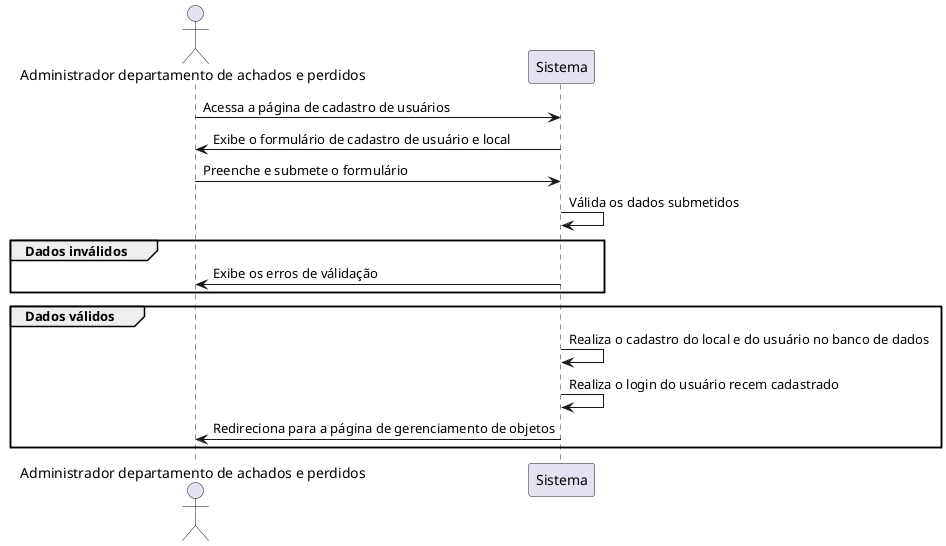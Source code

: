 @startuml RAO01

actor "Administrador departamento de achados e perdidos" as admin
participant "Sistema" as sistema

admin -> sistema: Acessa a página de cadastro de usuários
sistema -> admin: Exibe o formulário de cadastro de usuário e local
admin -> sistema: Preenche e submete o formulário
sistema -> sistema: Válida os dados submetidos

group Dados inválidos
  sistema -> admin: Exibe os erros de válidação
end

group Dados válidos
  sistema -> sistema: Realiza o cadastro do local e do usuário no banco de dados
  sistema -> sistema: Realiza o login do usuário recem cadastrado
  sistema -> admin: Redireciona para a página de gerenciamento de objetos
end

@enduml